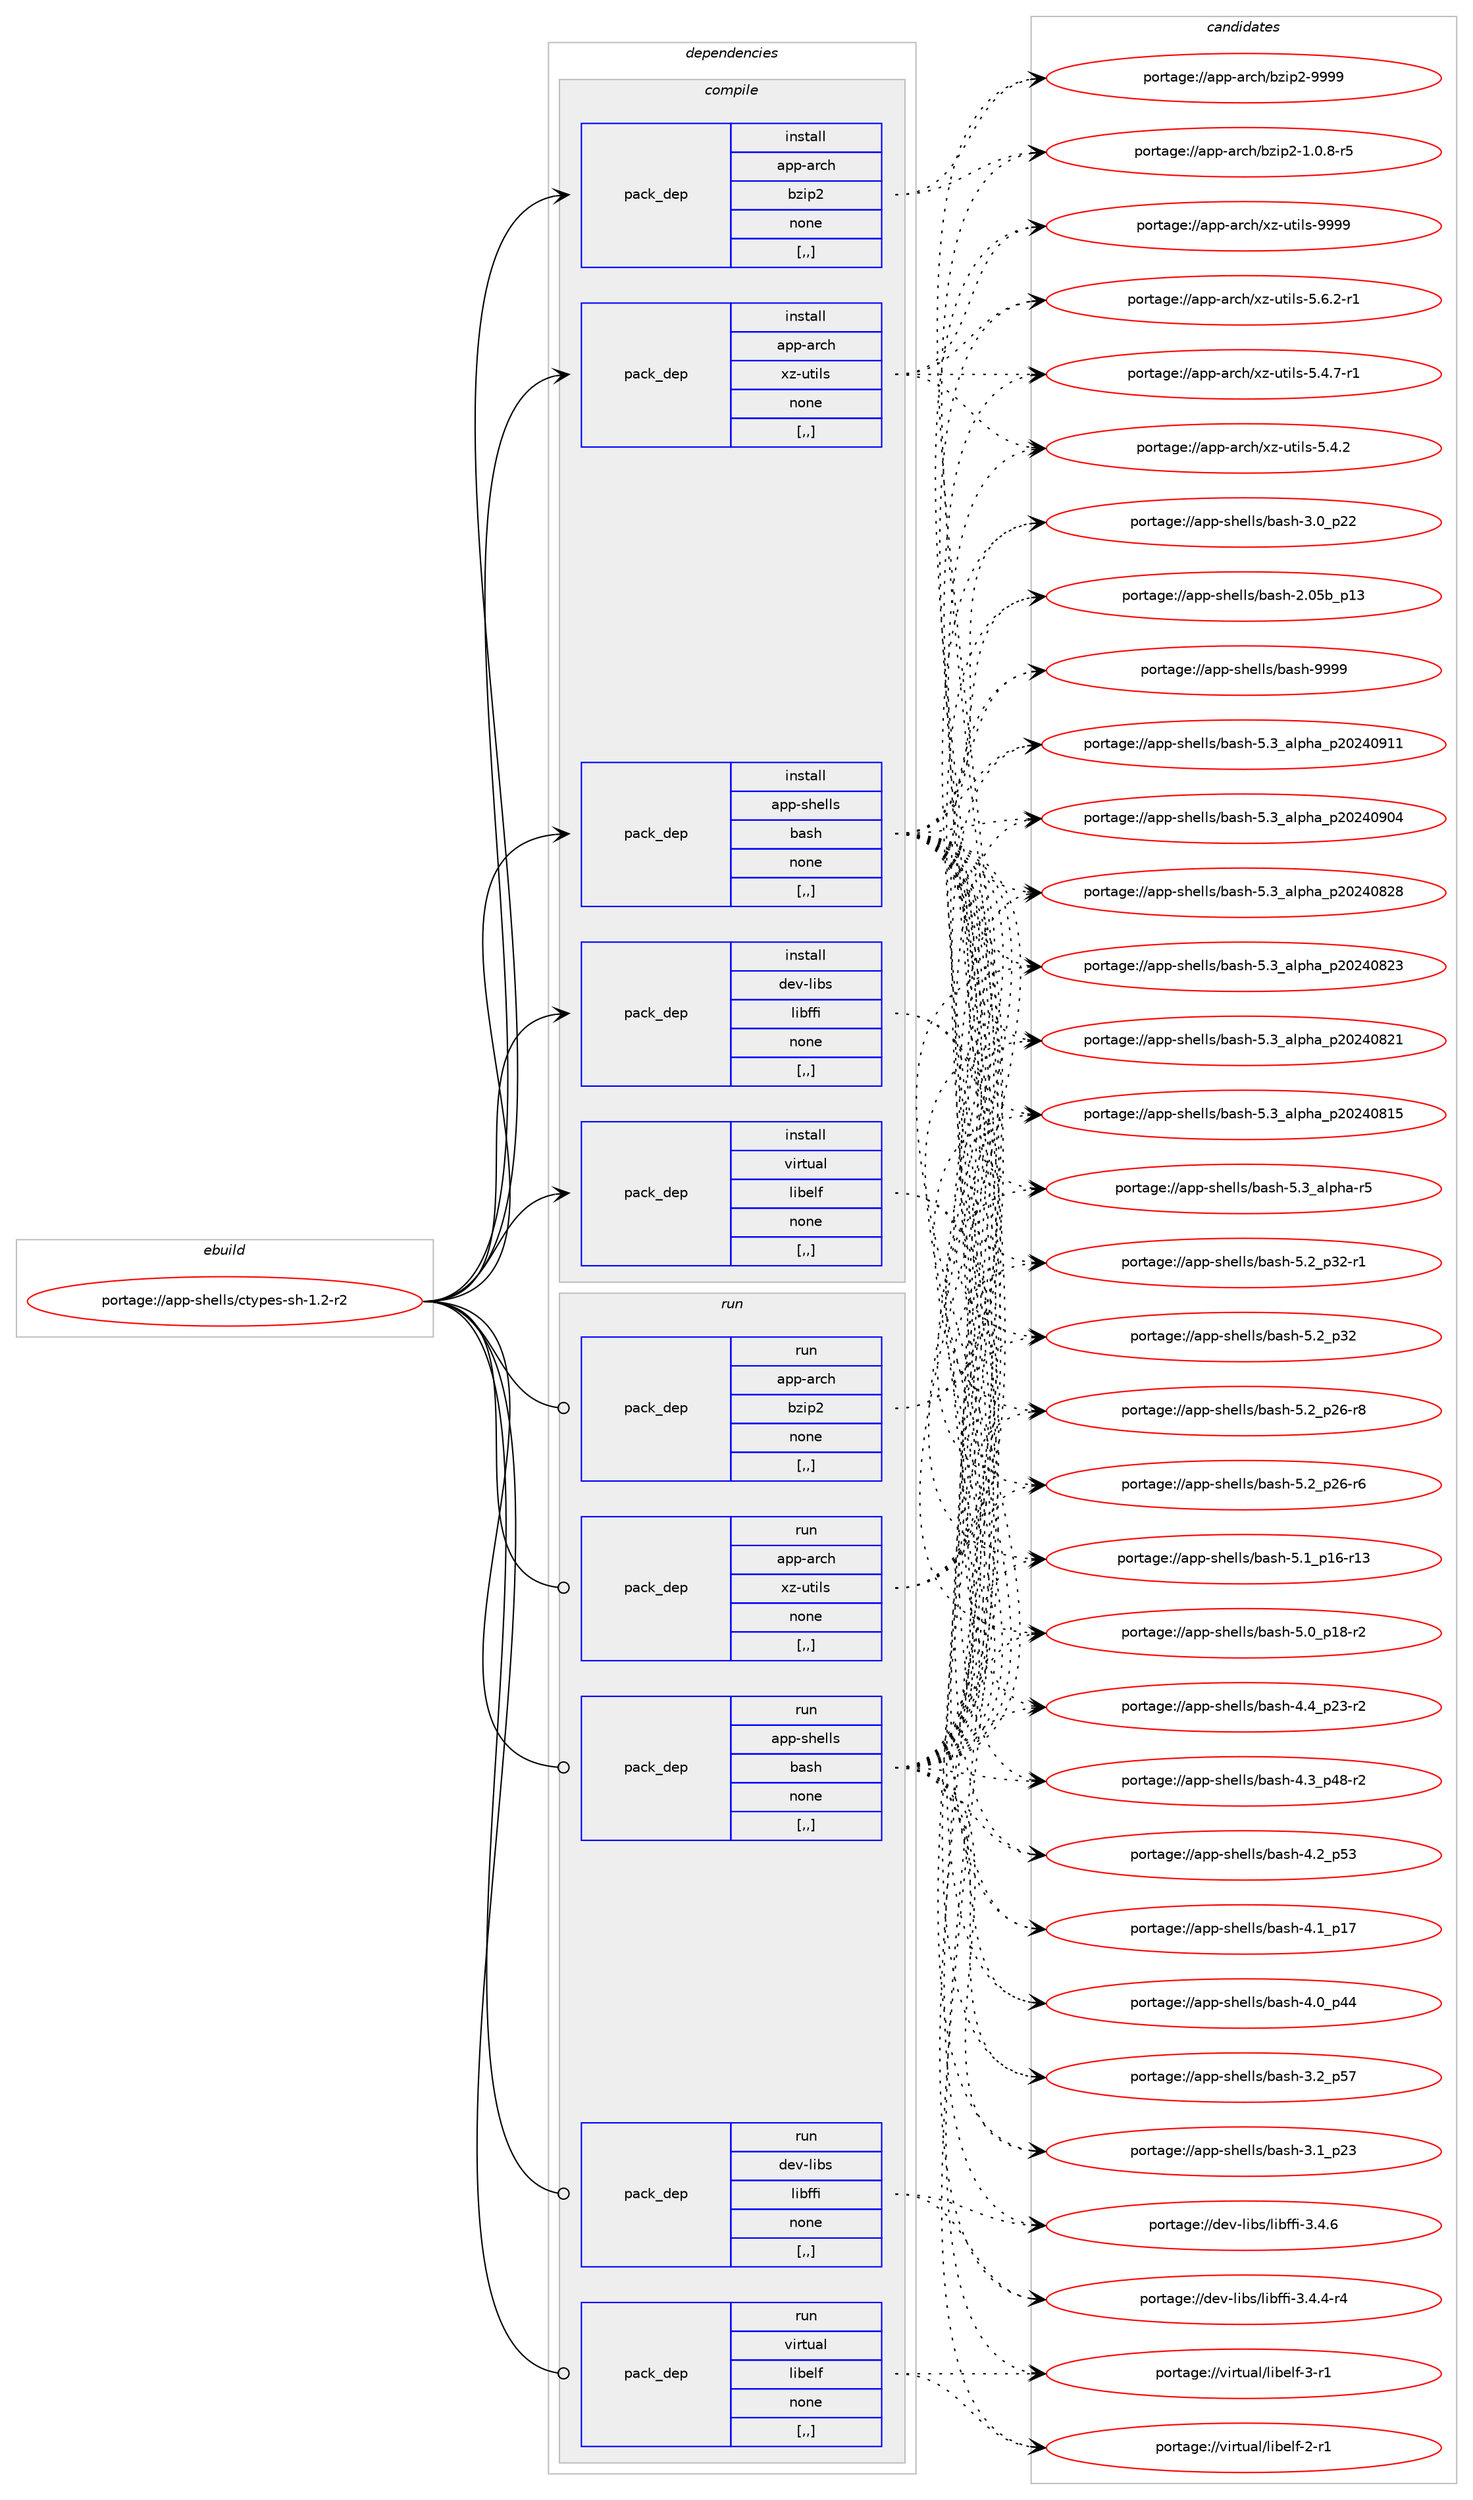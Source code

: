 digraph prolog {

# *************
# Graph options
# *************

newrank=true;
concentrate=true;
compound=true;
graph [rankdir=LR,fontname=Helvetica,fontsize=10,ranksep=1.5];#, ranksep=2.5, nodesep=0.2];
edge  [arrowhead=vee];
node  [fontname=Helvetica,fontsize=10];

# **********
# The ebuild
# **********

subgraph cluster_leftcol {
color=gray;
label=<<i>ebuild</i>>;
id [label="portage://app-shells/ctypes-sh-1.2-r2", color=red, width=4, href="../app-shells/ctypes-sh-1.2-r2.svg"];
}

# ****************
# The dependencies
# ****************

subgraph cluster_midcol {
color=gray;
label=<<i>dependencies</i>>;
subgraph cluster_compile {
fillcolor="#eeeeee";
style=filled;
label=<<i>compile</i>>;
subgraph pack397448 {
dependency545852 [label=<<TABLE BORDER="0" CELLBORDER="1" CELLSPACING="0" CELLPADDING="4" WIDTH="220"><TR><TD ROWSPAN="6" CELLPADDING="30">pack_dep</TD></TR><TR><TD WIDTH="110">install</TD></TR><TR><TD>app-arch</TD></TR><TR><TD>bzip2</TD></TR><TR><TD>none</TD></TR><TR><TD>[,,]</TD></TR></TABLE>>, shape=none, color=blue];
}
id:e -> dependency545852:w [weight=20,style="solid",arrowhead="vee"];
subgraph pack397449 {
dependency545853 [label=<<TABLE BORDER="0" CELLBORDER="1" CELLSPACING="0" CELLPADDING="4" WIDTH="220"><TR><TD ROWSPAN="6" CELLPADDING="30">pack_dep</TD></TR><TR><TD WIDTH="110">install</TD></TR><TR><TD>app-arch</TD></TR><TR><TD>xz-utils</TD></TR><TR><TD>none</TD></TR><TR><TD>[,,]</TD></TR></TABLE>>, shape=none, color=blue];
}
id:e -> dependency545853:w [weight=20,style="solid",arrowhead="vee"];
subgraph pack397450 {
dependency545854 [label=<<TABLE BORDER="0" CELLBORDER="1" CELLSPACING="0" CELLPADDING="4" WIDTH="220"><TR><TD ROWSPAN="6" CELLPADDING="30">pack_dep</TD></TR><TR><TD WIDTH="110">install</TD></TR><TR><TD>app-shells</TD></TR><TR><TD>bash</TD></TR><TR><TD>none</TD></TR><TR><TD>[,,]</TD></TR></TABLE>>, shape=none, color=blue];
}
id:e -> dependency545854:w [weight=20,style="solid",arrowhead="vee"];
subgraph pack397451 {
dependency545855 [label=<<TABLE BORDER="0" CELLBORDER="1" CELLSPACING="0" CELLPADDING="4" WIDTH="220"><TR><TD ROWSPAN="6" CELLPADDING="30">pack_dep</TD></TR><TR><TD WIDTH="110">install</TD></TR><TR><TD>dev-libs</TD></TR><TR><TD>libffi</TD></TR><TR><TD>none</TD></TR><TR><TD>[,,]</TD></TR></TABLE>>, shape=none, color=blue];
}
id:e -> dependency545855:w [weight=20,style="solid",arrowhead="vee"];
subgraph pack397452 {
dependency545856 [label=<<TABLE BORDER="0" CELLBORDER="1" CELLSPACING="0" CELLPADDING="4" WIDTH="220"><TR><TD ROWSPAN="6" CELLPADDING="30">pack_dep</TD></TR><TR><TD WIDTH="110">install</TD></TR><TR><TD>virtual</TD></TR><TR><TD>libelf</TD></TR><TR><TD>none</TD></TR><TR><TD>[,,]</TD></TR></TABLE>>, shape=none, color=blue];
}
id:e -> dependency545856:w [weight=20,style="solid",arrowhead="vee"];
}
subgraph cluster_compileandrun {
fillcolor="#eeeeee";
style=filled;
label=<<i>compile and run</i>>;
}
subgraph cluster_run {
fillcolor="#eeeeee";
style=filled;
label=<<i>run</i>>;
subgraph pack397453 {
dependency545857 [label=<<TABLE BORDER="0" CELLBORDER="1" CELLSPACING="0" CELLPADDING="4" WIDTH="220"><TR><TD ROWSPAN="6" CELLPADDING="30">pack_dep</TD></TR><TR><TD WIDTH="110">run</TD></TR><TR><TD>app-arch</TD></TR><TR><TD>bzip2</TD></TR><TR><TD>none</TD></TR><TR><TD>[,,]</TD></TR></TABLE>>, shape=none, color=blue];
}
id:e -> dependency545857:w [weight=20,style="solid",arrowhead="odot"];
subgraph pack397454 {
dependency545858 [label=<<TABLE BORDER="0" CELLBORDER="1" CELLSPACING="0" CELLPADDING="4" WIDTH="220"><TR><TD ROWSPAN="6" CELLPADDING="30">pack_dep</TD></TR><TR><TD WIDTH="110">run</TD></TR><TR><TD>app-arch</TD></TR><TR><TD>xz-utils</TD></TR><TR><TD>none</TD></TR><TR><TD>[,,]</TD></TR></TABLE>>, shape=none, color=blue];
}
id:e -> dependency545858:w [weight=20,style="solid",arrowhead="odot"];
subgraph pack397455 {
dependency545859 [label=<<TABLE BORDER="0" CELLBORDER="1" CELLSPACING="0" CELLPADDING="4" WIDTH="220"><TR><TD ROWSPAN="6" CELLPADDING="30">pack_dep</TD></TR><TR><TD WIDTH="110">run</TD></TR><TR><TD>app-shells</TD></TR><TR><TD>bash</TD></TR><TR><TD>none</TD></TR><TR><TD>[,,]</TD></TR></TABLE>>, shape=none, color=blue];
}
id:e -> dependency545859:w [weight=20,style="solid",arrowhead="odot"];
subgraph pack397456 {
dependency545860 [label=<<TABLE BORDER="0" CELLBORDER="1" CELLSPACING="0" CELLPADDING="4" WIDTH="220"><TR><TD ROWSPAN="6" CELLPADDING="30">pack_dep</TD></TR><TR><TD WIDTH="110">run</TD></TR><TR><TD>dev-libs</TD></TR><TR><TD>libffi</TD></TR><TR><TD>none</TD></TR><TR><TD>[,,]</TD></TR></TABLE>>, shape=none, color=blue];
}
id:e -> dependency545860:w [weight=20,style="solid",arrowhead="odot"];
subgraph pack397457 {
dependency545861 [label=<<TABLE BORDER="0" CELLBORDER="1" CELLSPACING="0" CELLPADDING="4" WIDTH="220"><TR><TD ROWSPAN="6" CELLPADDING="30">pack_dep</TD></TR><TR><TD WIDTH="110">run</TD></TR><TR><TD>virtual</TD></TR><TR><TD>libelf</TD></TR><TR><TD>none</TD></TR><TR><TD>[,,]</TD></TR></TABLE>>, shape=none, color=blue];
}
id:e -> dependency545861:w [weight=20,style="solid",arrowhead="odot"];
}
}

# **************
# The candidates
# **************

subgraph cluster_choices {
rank=same;
color=gray;
label=<<i>candidates</i>>;

subgraph choice397448 {
color=black;
nodesep=1;
choice971121124597114991044798122105112504557575757 [label="portage://app-arch/bzip2-9999", color=red, width=4,href="../app-arch/bzip2-9999.svg"];
choice971121124597114991044798122105112504549464846564511453 [label="portage://app-arch/bzip2-1.0.8-r5", color=red, width=4,href="../app-arch/bzip2-1.0.8-r5.svg"];
dependency545852:e -> choice971121124597114991044798122105112504557575757:w [style=dotted,weight="100"];
dependency545852:e -> choice971121124597114991044798122105112504549464846564511453:w [style=dotted,weight="100"];
}
subgraph choice397449 {
color=black;
nodesep=1;
choice9711211245971149910447120122451171161051081154557575757 [label="portage://app-arch/xz-utils-9999", color=red, width=4,href="../app-arch/xz-utils-9999.svg"];
choice9711211245971149910447120122451171161051081154553465446504511449 [label="portage://app-arch/xz-utils-5.6.2-r1", color=red, width=4,href="../app-arch/xz-utils-5.6.2-r1.svg"];
choice9711211245971149910447120122451171161051081154553465246554511449 [label="portage://app-arch/xz-utils-5.4.7-r1", color=red, width=4,href="../app-arch/xz-utils-5.4.7-r1.svg"];
choice971121124597114991044712012245117116105108115455346524650 [label="portage://app-arch/xz-utils-5.4.2", color=red, width=4,href="../app-arch/xz-utils-5.4.2.svg"];
dependency545853:e -> choice9711211245971149910447120122451171161051081154557575757:w [style=dotted,weight="100"];
dependency545853:e -> choice9711211245971149910447120122451171161051081154553465446504511449:w [style=dotted,weight="100"];
dependency545853:e -> choice9711211245971149910447120122451171161051081154553465246554511449:w [style=dotted,weight="100"];
dependency545853:e -> choice971121124597114991044712012245117116105108115455346524650:w [style=dotted,weight="100"];
}
subgraph choice397450 {
color=black;
nodesep=1;
choice97112112451151041011081081154798971151044557575757 [label="portage://app-shells/bash-9999", color=red, width=4,href="../app-shells/bash-9999.svg"];
choice971121124511510410110810811547989711510445534651959710811210497951125048505248574949 [label="portage://app-shells/bash-5.3_alpha_p20240911", color=red, width=4,href="../app-shells/bash-5.3_alpha_p20240911.svg"];
choice971121124511510410110810811547989711510445534651959710811210497951125048505248574852 [label="portage://app-shells/bash-5.3_alpha_p20240904", color=red, width=4,href="../app-shells/bash-5.3_alpha_p20240904.svg"];
choice971121124511510410110810811547989711510445534651959710811210497951125048505248565056 [label="portage://app-shells/bash-5.3_alpha_p20240828", color=red, width=4,href="../app-shells/bash-5.3_alpha_p20240828.svg"];
choice971121124511510410110810811547989711510445534651959710811210497951125048505248565051 [label="portage://app-shells/bash-5.3_alpha_p20240823", color=red, width=4,href="../app-shells/bash-5.3_alpha_p20240823.svg"];
choice971121124511510410110810811547989711510445534651959710811210497951125048505248565049 [label="portage://app-shells/bash-5.3_alpha_p20240821", color=red, width=4,href="../app-shells/bash-5.3_alpha_p20240821.svg"];
choice971121124511510410110810811547989711510445534651959710811210497951125048505248564953 [label="portage://app-shells/bash-5.3_alpha_p20240815", color=red, width=4,href="../app-shells/bash-5.3_alpha_p20240815.svg"];
choice9711211245115104101108108115479897115104455346519597108112104974511453 [label="portage://app-shells/bash-5.3_alpha-r5", color=red, width=4,href="../app-shells/bash-5.3_alpha-r5.svg"];
choice9711211245115104101108108115479897115104455346509511251504511449 [label="portage://app-shells/bash-5.2_p32-r1", color=red, width=4,href="../app-shells/bash-5.2_p32-r1.svg"];
choice971121124511510410110810811547989711510445534650951125150 [label="portage://app-shells/bash-5.2_p32", color=red, width=4,href="../app-shells/bash-5.2_p32.svg"];
choice9711211245115104101108108115479897115104455346509511250544511456 [label="portage://app-shells/bash-5.2_p26-r8", color=red, width=4,href="../app-shells/bash-5.2_p26-r8.svg"];
choice9711211245115104101108108115479897115104455346509511250544511454 [label="portage://app-shells/bash-5.2_p26-r6", color=red, width=4,href="../app-shells/bash-5.2_p26-r6.svg"];
choice971121124511510410110810811547989711510445534649951124954451144951 [label="portage://app-shells/bash-5.1_p16-r13", color=red, width=4,href="../app-shells/bash-5.1_p16-r13.svg"];
choice9711211245115104101108108115479897115104455346489511249564511450 [label="portage://app-shells/bash-5.0_p18-r2", color=red, width=4,href="../app-shells/bash-5.0_p18-r2.svg"];
choice9711211245115104101108108115479897115104455246529511250514511450 [label="portage://app-shells/bash-4.4_p23-r2", color=red, width=4,href="../app-shells/bash-4.4_p23-r2.svg"];
choice9711211245115104101108108115479897115104455246519511252564511450 [label="portage://app-shells/bash-4.3_p48-r2", color=red, width=4,href="../app-shells/bash-4.3_p48-r2.svg"];
choice971121124511510410110810811547989711510445524650951125351 [label="portage://app-shells/bash-4.2_p53", color=red, width=4,href="../app-shells/bash-4.2_p53.svg"];
choice971121124511510410110810811547989711510445524649951124955 [label="portage://app-shells/bash-4.1_p17", color=red, width=4,href="../app-shells/bash-4.1_p17.svg"];
choice971121124511510410110810811547989711510445524648951125252 [label="portage://app-shells/bash-4.0_p44", color=red, width=4,href="../app-shells/bash-4.0_p44.svg"];
choice971121124511510410110810811547989711510445514650951125355 [label="portage://app-shells/bash-3.2_p57", color=red, width=4,href="../app-shells/bash-3.2_p57.svg"];
choice971121124511510410110810811547989711510445514649951125051 [label="portage://app-shells/bash-3.1_p23", color=red, width=4,href="../app-shells/bash-3.1_p23.svg"];
choice971121124511510410110810811547989711510445514648951125050 [label="portage://app-shells/bash-3.0_p22", color=red, width=4,href="../app-shells/bash-3.0_p22.svg"];
choice9711211245115104101108108115479897115104455046485398951124951 [label="portage://app-shells/bash-2.05b_p13", color=red, width=4,href="../app-shells/bash-2.05b_p13.svg"];
dependency545854:e -> choice97112112451151041011081081154798971151044557575757:w [style=dotted,weight="100"];
dependency545854:e -> choice971121124511510410110810811547989711510445534651959710811210497951125048505248574949:w [style=dotted,weight="100"];
dependency545854:e -> choice971121124511510410110810811547989711510445534651959710811210497951125048505248574852:w [style=dotted,weight="100"];
dependency545854:e -> choice971121124511510410110810811547989711510445534651959710811210497951125048505248565056:w [style=dotted,weight="100"];
dependency545854:e -> choice971121124511510410110810811547989711510445534651959710811210497951125048505248565051:w [style=dotted,weight="100"];
dependency545854:e -> choice971121124511510410110810811547989711510445534651959710811210497951125048505248565049:w [style=dotted,weight="100"];
dependency545854:e -> choice971121124511510410110810811547989711510445534651959710811210497951125048505248564953:w [style=dotted,weight="100"];
dependency545854:e -> choice9711211245115104101108108115479897115104455346519597108112104974511453:w [style=dotted,weight="100"];
dependency545854:e -> choice9711211245115104101108108115479897115104455346509511251504511449:w [style=dotted,weight="100"];
dependency545854:e -> choice971121124511510410110810811547989711510445534650951125150:w [style=dotted,weight="100"];
dependency545854:e -> choice9711211245115104101108108115479897115104455346509511250544511456:w [style=dotted,weight="100"];
dependency545854:e -> choice9711211245115104101108108115479897115104455346509511250544511454:w [style=dotted,weight="100"];
dependency545854:e -> choice971121124511510410110810811547989711510445534649951124954451144951:w [style=dotted,weight="100"];
dependency545854:e -> choice9711211245115104101108108115479897115104455346489511249564511450:w [style=dotted,weight="100"];
dependency545854:e -> choice9711211245115104101108108115479897115104455246529511250514511450:w [style=dotted,weight="100"];
dependency545854:e -> choice9711211245115104101108108115479897115104455246519511252564511450:w [style=dotted,weight="100"];
dependency545854:e -> choice971121124511510410110810811547989711510445524650951125351:w [style=dotted,weight="100"];
dependency545854:e -> choice971121124511510410110810811547989711510445524649951124955:w [style=dotted,weight="100"];
dependency545854:e -> choice971121124511510410110810811547989711510445524648951125252:w [style=dotted,weight="100"];
dependency545854:e -> choice971121124511510410110810811547989711510445514650951125355:w [style=dotted,weight="100"];
dependency545854:e -> choice971121124511510410110810811547989711510445514649951125051:w [style=dotted,weight="100"];
dependency545854:e -> choice971121124511510410110810811547989711510445514648951125050:w [style=dotted,weight="100"];
dependency545854:e -> choice9711211245115104101108108115479897115104455046485398951124951:w [style=dotted,weight="100"];
}
subgraph choice397451 {
color=black;
nodesep=1;
choice10010111845108105981154710810598102102105455146524654 [label="portage://dev-libs/libffi-3.4.6", color=red, width=4,href="../dev-libs/libffi-3.4.6.svg"];
choice100101118451081059811547108105981021021054551465246524511452 [label="portage://dev-libs/libffi-3.4.4-r4", color=red, width=4,href="../dev-libs/libffi-3.4.4-r4.svg"];
dependency545855:e -> choice10010111845108105981154710810598102102105455146524654:w [style=dotted,weight="100"];
dependency545855:e -> choice100101118451081059811547108105981021021054551465246524511452:w [style=dotted,weight="100"];
}
subgraph choice397452 {
color=black;
nodesep=1;
choice11810511411611797108471081059810110810245514511449 [label="portage://virtual/libelf-3-r1", color=red, width=4,href="../virtual/libelf-3-r1.svg"];
choice11810511411611797108471081059810110810245504511449 [label="portage://virtual/libelf-2-r1", color=red, width=4,href="../virtual/libelf-2-r1.svg"];
dependency545856:e -> choice11810511411611797108471081059810110810245514511449:w [style=dotted,weight="100"];
dependency545856:e -> choice11810511411611797108471081059810110810245504511449:w [style=dotted,weight="100"];
}
subgraph choice397453 {
color=black;
nodesep=1;
choice971121124597114991044798122105112504557575757 [label="portage://app-arch/bzip2-9999", color=red, width=4,href="../app-arch/bzip2-9999.svg"];
choice971121124597114991044798122105112504549464846564511453 [label="portage://app-arch/bzip2-1.0.8-r5", color=red, width=4,href="../app-arch/bzip2-1.0.8-r5.svg"];
dependency545857:e -> choice971121124597114991044798122105112504557575757:w [style=dotted,weight="100"];
dependency545857:e -> choice971121124597114991044798122105112504549464846564511453:w [style=dotted,weight="100"];
}
subgraph choice397454 {
color=black;
nodesep=1;
choice9711211245971149910447120122451171161051081154557575757 [label="portage://app-arch/xz-utils-9999", color=red, width=4,href="../app-arch/xz-utils-9999.svg"];
choice9711211245971149910447120122451171161051081154553465446504511449 [label="portage://app-arch/xz-utils-5.6.2-r1", color=red, width=4,href="../app-arch/xz-utils-5.6.2-r1.svg"];
choice9711211245971149910447120122451171161051081154553465246554511449 [label="portage://app-arch/xz-utils-5.4.7-r1", color=red, width=4,href="../app-arch/xz-utils-5.4.7-r1.svg"];
choice971121124597114991044712012245117116105108115455346524650 [label="portage://app-arch/xz-utils-5.4.2", color=red, width=4,href="../app-arch/xz-utils-5.4.2.svg"];
dependency545858:e -> choice9711211245971149910447120122451171161051081154557575757:w [style=dotted,weight="100"];
dependency545858:e -> choice9711211245971149910447120122451171161051081154553465446504511449:w [style=dotted,weight="100"];
dependency545858:e -> choice9711211245971149910447120122451171161051081154553465246554511449:w [style=dotted,weight="100"];
dependency545858:e -> choice971121124597114991044712012245117116105108115455346524650:w [style=dotted,weight="100"];
}
subgraph choice397455 {
color=black;
nodesep=1;
choice97112112451151041011081081154798971151044557575757 [label="portage://app-shells/bash-9999", color=red, width=4,href="../app-shells/bash-9999.svg"];
choice971121124511510410110810811547989711510445534651959710811210497951125048505248574949 [label="portage://app-shells/bash-5.3_alpha_p20240911", color=red, width=4,href="../app-shells/bash-5.3_alpha_p20240911.svg"];
choice971121124511510410110810811547989711510445534651959710811210497951125048505248574852 [label="portage://app-shells/bash-5.3_alpha_p20240904", color=red, width=4,href="../app-shells/bash-5.3_alpha_p20240904.svg"];
choice971121124511510410110810811547989711510445534651959710811210497951125048505248565056 [label="portage://app-shells/bash-5.3_alpha_p20240828", color=red, width=4,href="../app-shells/bash-5.3_alpha_p20240828.svg"];
choice971121124511510410110810811547989711510445534651959710811210497951125048505248565051 [label="portage://app-shells/bash-5.3_alpha_p20240823", color=red, width=4,href="../app-shells/bash-5.3_alpha_p20240823.svg"];
choice971121124511510410110810811547989711510445534651959710811210497951125048505248565049 [label="portage://app-shells/bash-5.3_alpha_p20240821", color=red, width=4,href="../app-shells/bash-5.3_alpha_p20240821.svg"];
choice971121124511510410110810811547989711510445534651959710811210497951125048505248564953 [label="portage://app-shells/bash-5.3_alpha_p20240815", color=red, width=4,href="../app-shells/bash-5.3_alpha_p20240815.svg"];
choice9711211245115104101108108115479897115104455346519597108112104974511453 [label="portage://app-shells/bash-5.3_alpha-r5", color=red, width=4,href="../app-shells/bash-5.3_alpha-r5.svg"];
choice9711211245115104101108108115479897115104455346509511251504511449 [label="portage://app-shells/bash-5.2_p32-r1", color=red, width=4,href="../app-shells/bash-5.2_p32-r1.svg"];
choice971121124511510410110810811547989711510445534650951125150 [label="portage://app-shells/bash-5.2_p32", color=red, width=4,href="../app-shells/bash-5.2_p32.svg"];
choice9711211245115104101108108115479897115104455346509511250544511456 [label="portage://app-shells/bash-5.2_p26-r8", color=red, width=4,href="../app-shells/bash-5.2_p26-r8.svg"];
choice9711211245115104101108108115479897115104455346509511250544511454 [label="portage://app-shells/bash-5.2_p26-r6", color=red, width=4,href="../app-shells/bash-5.2_p26-r6.svg"];
choice971121124511510410110810811547989711510445534649951124954451144951 [label="portage://app-shells/bash-5.1_p16-r13", color=red, width=4,href="../app-shells/bash-5.1_p16-r13.svg"];
choice9711211245115104101108108115479897115104455346489511249564511450 [label="portage://app-shells/bash-5.0_p18-r2", color=red, width=4,href="../app-shells/bash-5.0_p18-r2.svg"];
choice9711211245115104101108108115479897115104455246529511250514511450 [label="portage://app-shells/bash-4.4_p23-r2", color=red, width=4,href="../app-shells/bash-4.4_p23-r2.svg"];
choice9711211245115104101108108115479897115104455246519511252564511450 [label="portage://app-shells/bash-4.3_p48-r2", color=red, width=4,href="../app-shells/bash-4.3_p48-r2.svg"];
choice971121124511510410110810811547989711510445524650951125351 [label="portage://app-shells/bash-4.2_p53", color=red, width=4,href="../app-shells/bash-4.2_p53.svg"];
choice971121124511510410110810811547989711510445524649951124955 [label="portage://app-shells/bash-4.1_p17", color=red, width=4,href="../app-shells/bash-4.1_p17.svg"];
choice971121124511510410110810811547989711510445524648951125252 [label="portage://app-shells/bash-4.0_p44", color=red, width=4,href="../app-shells/bash-4.0_p44.svg"];
choice971121124511510410110810811547989711510445514650951125355 [label="portage://app-shells/bash-3.2_p57", color=red, width=4,href="../app-shells/bash-3.2_p57.svg"];
choice971121124511510410110810811547989711510445514649951125051 [label="portage://app-shells/bash-3.1_p23", color=red, width=4,href="../app-shells/bash-3.1_p23.svg"];
choice971121124511510410110810811547989711510445514648951125050 [label="portage://app-shells/bash-3.0_p22", color=red, width=4,href="../app-shells/bash-3.0_p22.svg"];
choice9711211245115104101108108115479897115104455046485398951124951 [label="portage://app-shells/bash-2.05b_p13", color=red, width=4,href="../app-shells/bash-2.05b_p13.svg"];
dependency545859:e -> choice97112112451151041011081081154798971151044557575757:w [style=dotted,weight="100"];
dependency545859:e -> choice971121124511510410110810811547989711510445534651959710811210497951125048505248574949:w [style=dotted,weight="100"];
dependency545859:e -> choice971121124511510410110810811547989711510445534651959710811210497951125048505248574852:w [style=dotted,weight="100"];
dependency545859:e -> choice971121124511510410110810811547989711510445534651959710811210497951125048505248565056:w [style=dotted,weight="100"];
dependency545859:e -> choice971121124511510410110810811547989711510445534651959710811210497951125048505248565051:w [style=dotted,weight="100"];
dependency545859:e -> choice971121124511510410110810811547989711510445534651959710811210497951125048505248565049:w [style=dotted,weight="100"];
dependency545859:e -> choice971121124511510410110810811547989711510445534651959710811210497951125048505248564953:w [style=dotted,weight="100"];
dependency545859:e -> choice9711211245115104101108108115479897115104455346519597108112104974511453:w [style=dotted,weight="100"];
dependency545859:e -> choice9711211245115104101108108115479897115104455346509511251504511449:w [style=dotted,weight="100"];
dependency545859:e -> choice971121124511510410110810811547989711510445534650951125150:w [style=dotted,weight="100"];
dependency545859:e -> choice9711211245115104101108108115479897115104455346509511250544511456:w [style=dotted,weight="100"];
dependency545859:e -> choice9711211245115104101108108115479897115104455346509511250544511454:w [style=dotted,weight="100"];
dependency545859:e -> choice971121124511510410110810811547989711510445534649951124954451144951:w [style=dotted,weight="100"];
dependency545859:e -> choice9711211245115104101108108115479897115104455346489511249564511450:w [style=dotted,weight="100"];
dependency545859:e -> choice9711211245115104101108108115479897115104455246529511250514511450:w [style=dotted,weight="100"];
dependency545859:e -> choice9711211245115104101108108115479897115104455246519511252564511450:w [style=dotted,weight="100"];
dependency545859:e -> choice971121124511510410110810811547989711510445524650951125351:w [style=dotted,weight="100"];
dependency545859:e -> choice971121124511510410110810811547989711510445524649951124955:w [style=dotted,weight="100"];
dependency545859:e -> choice971121124511510410110810811547989711510445524648951125252:w [style=dotted,weight="100"];
dependency545859:e -> choice971121124511510410110810811547989711510445514650951125355:w [style=dotted,weight="100"];
dependency545859:e -> choice971121124511510410110810811547989711510445514649951125051:w [style=dotted,weight="100"];
dependency545859:e -> choice971121124511510410110810811547989711510445514648951125050:w [style=dotted,weight="100"];
dependency545859:e -> choice9711211245115104101108108115479897115104455046485398951124951:w [style=dotted,weight="100"];
}
subgraph choice397456 {
color=black;
nodesep=1;
choice10010111845108105981154710810598102102105455146524654 [label="portage://dev-libs/libffi-3.4.6", color=red, width=4,href="../dev-libs/libffi-3.4.6.svg"];
choice100101118451081059811547108105981021021054551465246524511452 [label="portage://dev-libs/libffi-3.4.4-r4", color=red, width=4,href="../dev-libs/libffi-3.4.4-r4.svg"];
dependency545860:e -> choice10010111845108105981154710810598102102105455146524654:w [style=dotted,weight="100"];
dependency545860:e -> choice100101118451081059811547108105981021021054551465246524511452:w [style=dotted,weight="100"];
}
subgraph choice397457 {
color=black;
nodesep=1;
choice11810511411611797108471081059810110810245514511449 [label="portage://virtual/libelf-3-r1", color=red, width=4,href="../virtual/libelf-3-r1.svg"];
choice11810511411611797108471081059810110810245504511449 [label="portage://virtual/libelf-2-r1", color=red, width=4,href="../virtual/libelf-2-r1.svg"];
dependency545861:e -> choice11810511411611797108471081059810110810245514511449:w [style=dotted,weight="100"];
dependency545861:e -> choice11810511411611797108471081059810110810245504511449:w [style=dotted,weight="100"];
}
}

}
